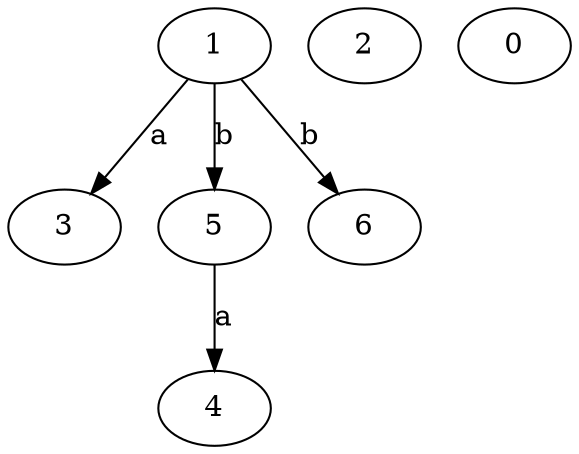 strict digraph  {
1;
2;
3;
0;
4;
5;
6;
1 -> 3  [label=a];
1 -> 5  [label=b];
1 -> 6  [label=b];
5 -> 4  [label=a];
}
